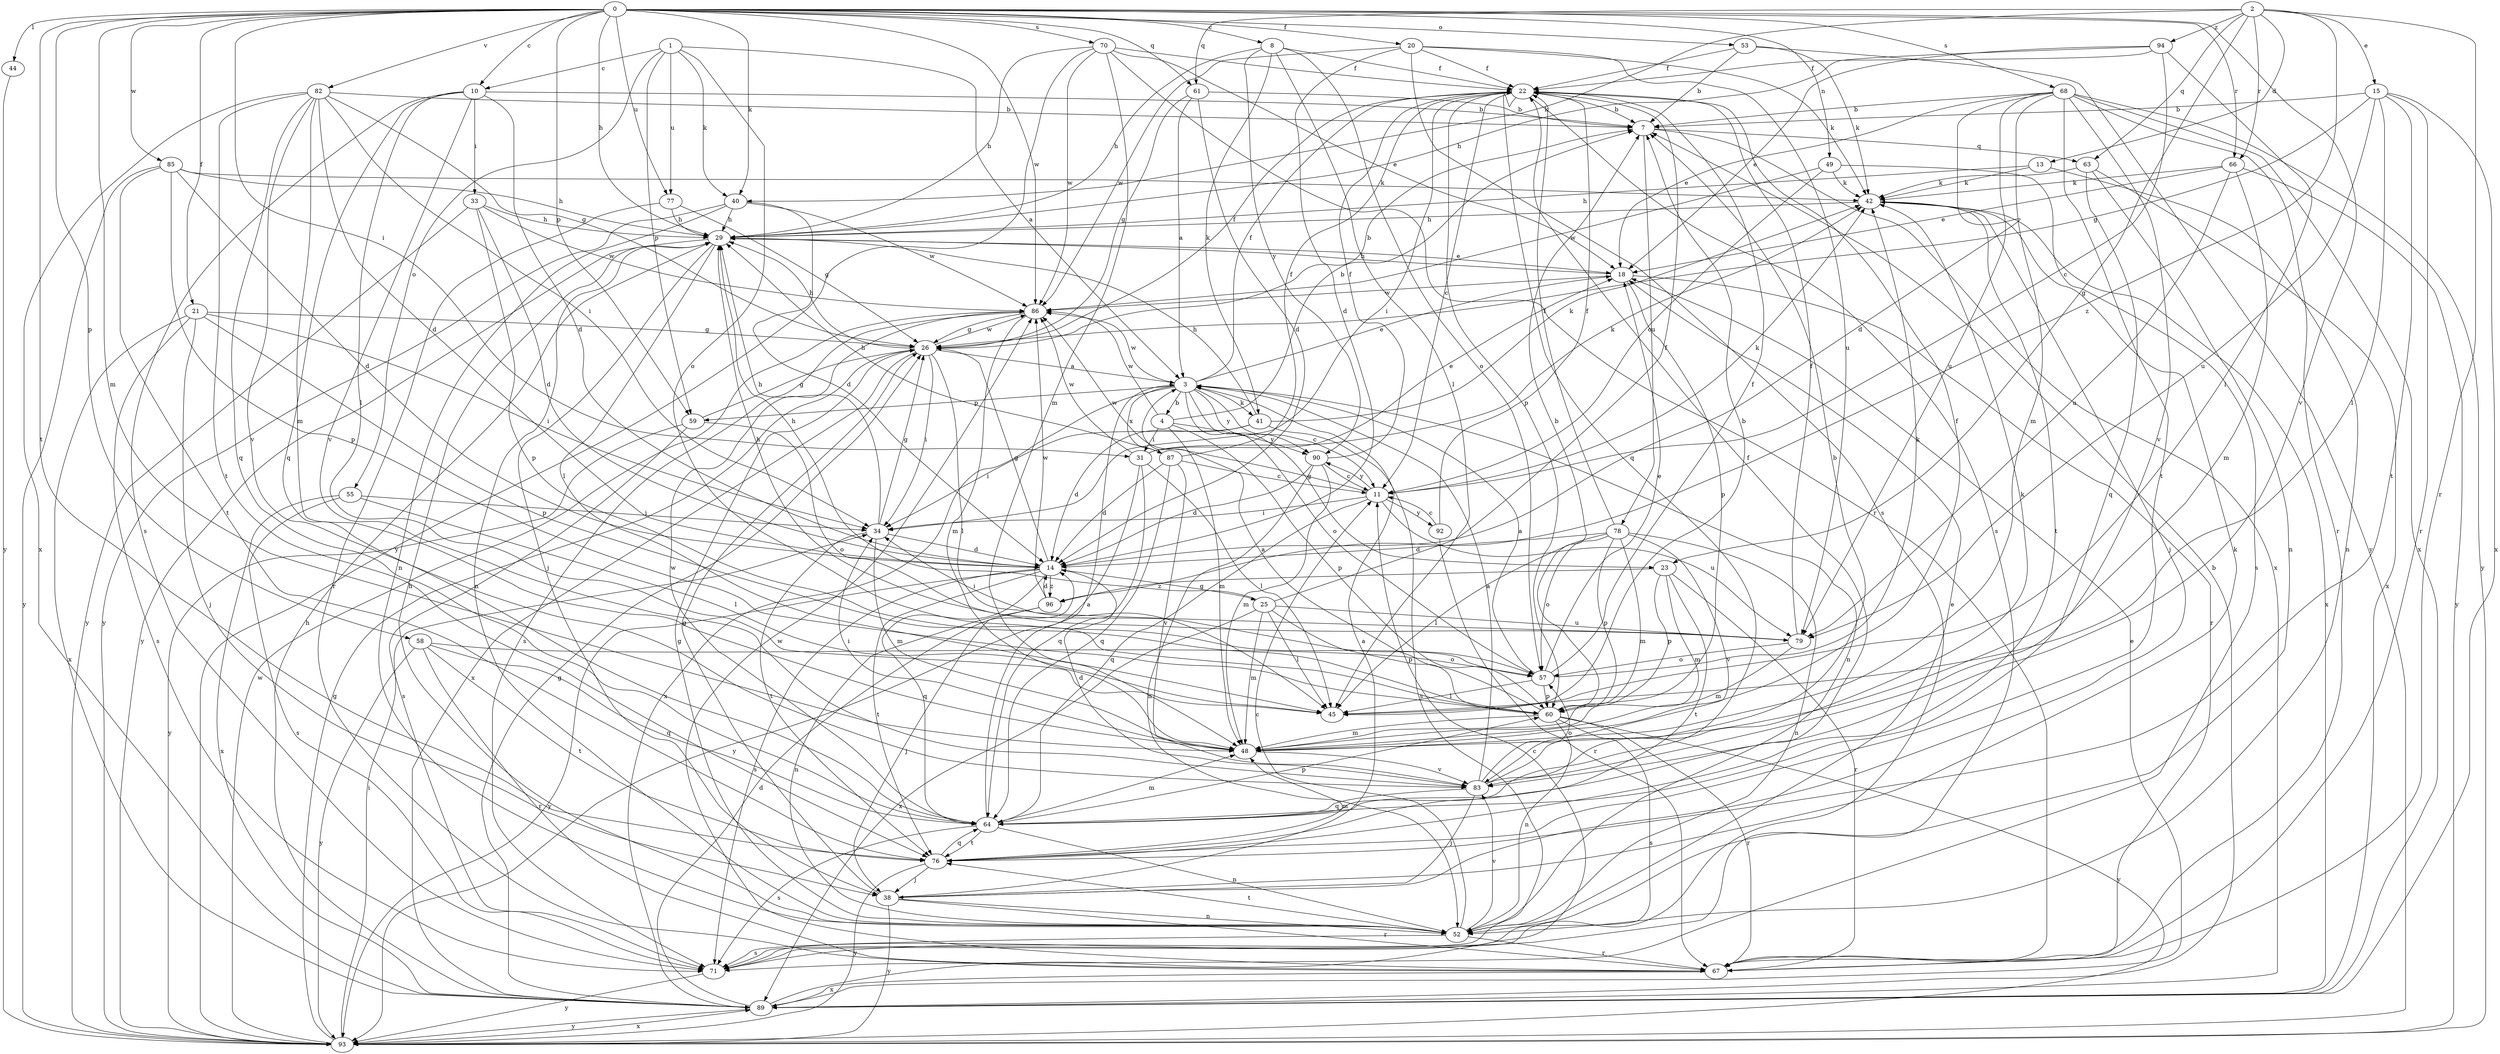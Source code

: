 strict digraph  {
0;
1;
2;
3;
4;
7;
8;
10;
11;
13;
14;
15;
18;
20;
21;
22;
23;
25;
26;
29;
31;
33;
34;
38;
40;
41;
42;
44;
45;
48;
49;
52;
53;
55;
57;
58;
59;
60;
61;
63;
64;
66;
67;
68;
70;
71;
76;
77;
78;
79;
82;
83;
85;
86;
87;
89;
90;
92;
93;
94;
96;
0 -> 8  [label=c];
0 -> 10  [label=c];
0 -> 20  [label=f];
0 -> 21  [label=f];
0 -> 29  [label=h];
0 -> 31  [label=i];
0 -> 40  [label=k];
0 -> 44  [label=l];
0 -> 48  [label=m];
0 -> 49  [label=n];
0 -> 53  [label=o];
0 -> 58  [label=p];
0 -> 59  [label=p];
0 -> 61  [label=q];
0 -> 66  [label=r];
0 -> 68  [label=s];
0 -> 70  [label=s];
0 -> 76  [label=t];
0 -> 77  [label=u];
0 -> 82  [label=v];
0 -> 83  [label=v];
0 -> 85  [label=w];
0 -> 86  [label=w];
1 -> 3  [label=a];
1 -> 10  [label=c];
1 -> 40  [label=k];
1 -> 55  [label=o];
1 -> 57  [label=o];
1 -> 59  [label=p];
1 -> 77  [label=u];
2 -> 13  [label=d];
2 -> 15  [label=e];
2 -> 23  [label=g];
2 -> 40  [label=k];
2 -> 61  [label=q];
2 -> 63  [label=q];
2 -> 66  [label=r];
2 -> 67  [label=r];
2 -> 94  [label=z];
2 -> 96  [label=z];
3 -> 4  [label=b];
3 -> 11  [label=c];
3 -> 18  [label=e];
3 -> 22  [label=f];
3 -> 23  [label=g];
3 -> 41  [label=k];
3 -> 52  [label=n];
3 -> 57  [label=o];
3 -> 59  [label=p];
3 -> 86  [label=w];
3 -> 87  [label=x];
3 -> 89  [label=x];
3 -> 90  [label=y];
4 -> 7  [label=b];
4 -> 31  [label=i];
4 -> 48  [label=m];
4 -> 60  [label=p];
4 -> 86  [label=w];
4 -> 90  [label=y];
7 -> 63  [label=q];
7 -> 78  [label=u];
7 -> 89  [label=x];
8 -> 22  [label=f];
8 -> 29  [label=h];
8 -> 41  [label=k];
8 -> 45  [label=l];
8 -> 57  [label=o];
8 -> 90  [label=y];
10 -> 7  [label=b];
10 -> 14  [label=d];
10 -> 33  [label=i];
10 -> 45  [label=l];
10 -> 64  [label=q];
10 -> 71  [label=s];
10 -> 83  [label=v];
11 -> 34  [label=i];
11 -> 42  [label=k];
11 -> 64  [label=q];
11 -> 79  [label=u];
11 -> 86  [label=w];
11 -> 90  [label=y];
11 -> 92  [label=y];
13 -> 29  [label=h];
13 -> 42  [label=k];
13 -> 52  [label=n];
14 -> 25  [label=g];
14 -> 26  [label=g];
14 -> 64  [label=q];
14 -> 71  [label=s];
14 -> 76  [label=t];
14 -> 93  [label=y];
14 -> 96  [label=z];
15 -> 7  [label=b];
15 -> 26  [label=g];
15 -> 45  [label=l];
15 -> 67  [label=r];
15 -> 76  [label=t];
15 -> 79  [label=u];
15 -> 89  [label=x];
18 -> 29  [label=h];
18 -> 60  [label=p];
18 -> 67  [label=r];
18 -> 86  [label=w];
20 -> 14  [label=d];
20 -> 22  [label=f];
20 -> 42  [label=k];
20 -> 71  [label=s];
20 -> 79  [label=u];
20 -> 86  [label=w];
21 -> 26  [label=g];
21 -> 34  [label=i];
21 -> 38  [label=j];
21 -> 60  [label=p];
21 -> 71  [label=s];
21 -> 89  [label=x];
22 -> 7  [label=b];
22 -> 11  [label=c];
22 -> 34  [label=i];
22 -> 60  [label=p];
22 -> 64  [label=q];
22 -> 71  [label=s];
23 -> 48  [label=m];
23 -> 60  [label=p];
23 -> 67  [label=r];
23 -> 76  [label=t];
23 -> 96  [label=z];
25 -> 22  [label=f];
25 -> 29  [label=h];
25 -> 45  [label=l];
25 -> 48  [label=m];
25 -> 60  [label=p];
25 -> 79  [label=u];
25 -> 89  [label=x];
26 -> 3  [label=a];
26 -> 7  [label=b];
26 -> 22  [label=f];
26 -> 29  [label=h];
26 -> 34  [label=i];
26 -> 45  [label=l];
26 -> 86  [label=w];
26 -> 89  [label=x];
29 -> 18  [label=e];
29 -> 38  [label=j];
29 -> 45  [label=l];
29 -> 52  [label=n];
29 -> 93  [label=y];
31 -> 18  [label=e];
31 -> 42  [label=k];
31 -> 45  [label=l];
31 -> 64  [label=q];
31 -> 86  [label=w];
31 -> 93  [label=y];
33 -> 14  [label=d];
33 -> 29  [label=h];
33 -> 60  [label=p];
33 -> 86  [label=w];
33 -> 93  [label=y];
34 -> 14  [label=d];
34 -> 26  [label=g];
34 -> 29  [label=h];
34 -> 48  [label=m];
34 -> 76  [label=t];
38 -> 3  [label=a];
38 -> 26  [label=g];
38 -> 42  [label=k];
38 -> 52  [label=n];
38 -> 67  [label=r];
38 -> 93  [label=y];
40 -> 14  [label=d];
40 -> 29  [label=h];
40 -> 52  [label=n];
40 -> 86  [label=w];
40 -> 93  [label=y];
41 -> 14  [label=d];
41 -> 29  [label=h];
41 -> 34  [label=i];
41 -> 42  [label=k];
41 -> 71  [label=s];
42 -> 29  [label=h];
42 -> 38  [label=j];
42 -> 76  [label=t];
42 -> 89  [label=x];
44 -> 93  [label=y];
45 -> 7  [label=b];
48 -> 22  [label=f];
48 -> 34  [label=i];
48 -> 83  [label=v];
49 -> 11  [label=c];
49 -> 42  [label=k];
49 -> 71  [label=s];
49 -> 86  [label=w];
52 -> 11  [label=c];
52 -> 18  [label=e];
52 -> 26  [label=g];
52 -> 29  [label=h];
52 -> 67  [label=r];
52 -> 71  [label=s];
52 -> 76  [label=t];
52 -> 83  [label=v];
53 -> 7  [label=b];
53 -> 22  [label=f];
53 -> 42  [label=k];
53 -> 93  [label=y];
55 -> 34  [label=i];
55 -> 45  [label=l];
55 -> 71  [label=s];
55 -> 89  [label=x];
57 -> 3  [label=a];
57 -> 18  [label=e];
57 -> 22  [label=f];
57 -> 42  [label=k];
57 -> 45  [label=l];
57 -> 60  [label=p];
58 -> 57  [label=o];
58 -> 64  [label=q];
58 -> 67  [label=r];
58 -> 76  [label=t];
58 -> 93  [label=y];
59 -> 26  [label=g];
59 -> 57  [label=o];
59 -> 71  [label=s];
59 -> 93  [label=y];
60 -> 3  [label=a];
60 -> 7  [label=b];
60 -> 48  [label=m];
60 -> 52  [label=n];
60 -> 67  [label=r];
60 -> 71  [label=s];
60 -> 93  [label=y];
61 -> 3  [label=a];
61 -> 7  [label=b];
61 -> 14  [label=d];
61 -> 26  [label=g];
63 -> 42  [label=k];
63 -> 52  [label=n];
63 -> 64  [label=q];
63 -> 89  [label=x];
64 -> 3  [label=a];
64 -> 22  [label=f];
64 -> 48  [label=m];
64 -> 52  [label=n];
64 -> 60  [label=p];
64 -> 71  [label=s];
64 -> 76  [label=t];
64 -> 86  [label=w];
66 -> 18  [label=e];
66 -> 42  [label=k];
66 -> 48  [label=m];
66 -> 79  [label=u];
66 -> 93  [label=y];
67 -> 86  [label=w];
67 -> 89  [label=x];
68 -> 7  [label=b];
68 -> 14  [label=d];
68 -> 18  [label=e];
68 -> 48  [label=m];
68 -> 67  [label=r];
68 -> 76  [label=t];
68 -> 79  [label=u];
68 -> 83  [label=v];
68 -> 89  [label=x];
68 -> 93  [label=y];
70 -> 18  [label=e];
70 -> 22  [label=f];
70 -> 29  [label=h];
70 -> 48  [label=m];
70 -> 67  [label=r];
70 -> 86  [label=w];
70 -> 93  [label=y];
71 -> 93  [label=y];
76 -> 38  [label=j];
76 -> 48  [label=m];
76 -> 64  [label=q];
76 -> 93  [label=y];
77 -> 26  [label=g];
77 -> 29  [label=h];
77 -> 67  [label=r];
78 -> 14  [label=d];
78 -> 22  [label=f];
78 -> 45  [label=l];
78 -> 48  [label=m];
78 -> 52  [label=n];
78 -> 57  [label=o];
78 -> 60  [label=p];
78 -> 83  [label=v];
79 -> 22  [label=f];
79 -> 29  [label=h];
79 -> 34  [label=i];
79 -> 48  [label=m];
79 -> 57  [label=o];
82 -> 7  [label=b];
82 -> 14  [label=d];
82 -> 26  [label=g];
82 -> 34  [label=i];
82 -> 48  [label=m];
82 -> 64  [label=q];
82 -> 76  [label=t];
82 -> 83  [label=v];
82 -> 89  [label=x];
83 -> 3  [label=a];
83 -> 7  [label=b];
83 -> 14  [label=d];
83 -> 38  [label=j];
83 -> 42  [label=k];
83 -> 57  [label=o];
83 -> 64  [label=q];
85 -> 14  [label=d];
85 -> 29  [label=h];
85 -> 42  [label=k];
85 -> 60  [label=p];
85 -> 76  [label=t];
85 -> 93  [label=y];
86 -> 26  [label=g];
86 -> 48  [label=m];
86 -> 71  [label=s];
87 -> 11  [label=c];
87 -> 14  [label=d];
87 -> 22  [label=f];
87 -> 29  [label=h];
87 -> 64  [label=q];
87 -> 83  [label=v];
89 -> 7  [label=b];
89 -> 11  [label=c];
89 -> 14  [label=d];
89 -> 18  [label=e];
89 -> 26  [label=g];
89 -> 29  [label=h];
89 -> 93  [label=y];
90 -> 11  [label=c];
90 -> 14  [label=d];
90 -> 22  [label=f];
90 -> 48  [label=m];
90 -> 52  [label=n];
92 -> 11  [label=c];
92 -> 22  [label=f];
92 -> 67  [label=r];
93 -> 26  [label=g];
93 -> 34  [label=i];
93 -> 86  [label=w];
93 -> 89  [label=x];
94 -> 11  [label=c];
94 -> 18  [label=e];
94 -> 22  [label=f];
94 -> 29  [label=h];
94 -> 45  [label=l];
96 -> 14  [label=d];
96 -> 38  [label=j];
96 -> 52  [label=n];
96 -> 86  [label=w];
}
